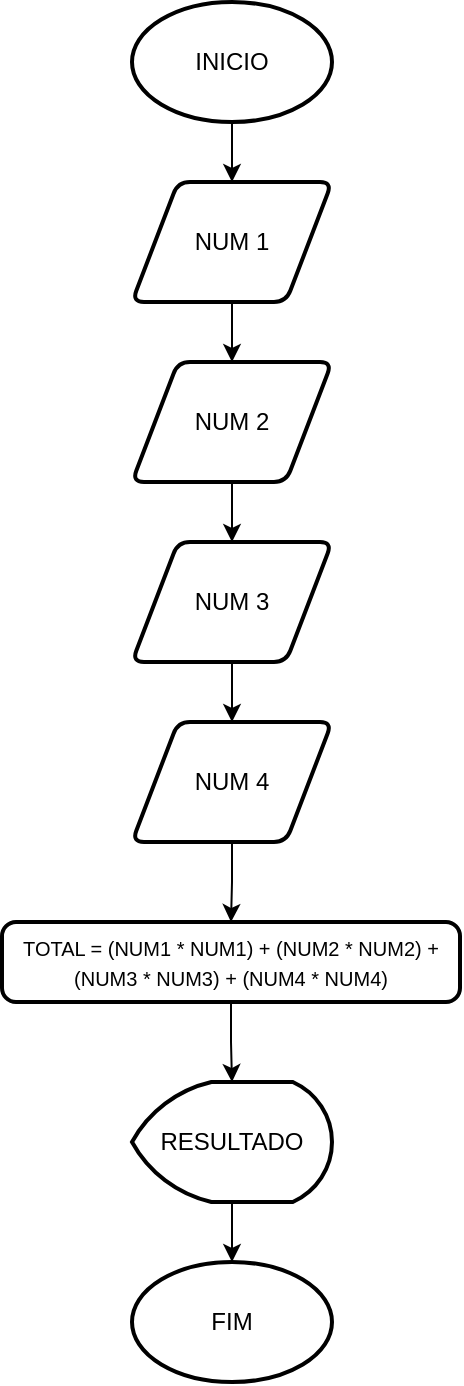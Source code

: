 <mxfile version="26.0.10">
  <diagram name="Page-1" id="nwuoB_z_jj8ipdjm6UsE">
    <mxGraphModel dx="1050" dy="557" grid="1" gridSize="10" guides="1" tooltips="1" connect="1" arrows="1" fold="1" page="1" pageScale="1" pageWidth="827" pageHeight="1169" math="0" shadow="0">
      <root>
        <mxCell id="0" />
        <mxCell id="1" parent="0" />
        <mxCell id="Ej2dz7_klrV6oIsPlSR1-1" value="FIM" style="strokeWidth=2;html=1;shape=mxgraph.flowchart.start_1;whiteSpace=wrap;" vertex="1" parent="1">
          <mxGeometry x="364" y="660" width="100" height="60" as="geometry" />
        </mxCell>
        <mxCell id="Ej2dz7_klrV6oIsPlSR1-8" value="" style="edgeStyle=orthogonalEdgeStyle;rounded=0;orthogonalLoop=1;jettySize=auto;html=1;" edge="1" parent="1" source="Ej2dz7_klrV6oIsPlSR1-2" target="Ej2dz7_klrV6oIsPlSR1-3">
          <mxGeometry relative="1" as="geometry" />
        </mxCell>
        <mxCell id="Ej2dz7_klrV6oIsPlSR1-2" value="INICIO" style="strokeWidth=2;html=1;shape=mxgraph.flowchart.start_1;whiteSpace=wrap;" vertex="1" parent="1">
          <mxGeometry x="364" y="30" width="100" height="60" as="geometry" />
        </mxCell>
        <mxCell id="Ej2dz7_klrV6oIsPlSR1-9" value="" style="edgeStyle=orthogonalEdgeStyle;rounded=0;orthogonalLoop=1;jettySize=auto;html=1;" edge="1" parent="1" source="Ej2dz7_klrV6oIsPlSR1-3" target="Ej2dz7_klrV6oIsPlSR1-4">
          <mxGeometry relative="1" as="geometry" />
        </mxCell>
        <mxCell id="Ej2dz7_klrV6oIsPlSR1-3" value="NUM 1" style="shape=parallelogram;html=1;strokeWidth=2;perimeter=parallelogramPerimeter;whiteSpace=wrap;rounded=1;arcSize=12;size=0.23;" vertex="1" parent="1">
          <mxGeometry x="364" y="120" width="100" height="60" as="geometry" />
        </mxCell>
        <mxCell id="Ej2dz7_klrV6oIsPlSR1-10" value="" style="edgeStyle=orthogonalEdgeStyle;rounded=0;orthogonalLoop=1;jettySize=auto;html=1;" edge="1" parent="1" source="Ej2dz7_klrV6oIsPlSR1-4" target="Ej2dz7_klrV6oIsPlSR1-5">
          <mxGeometry relative="1" as="geometry" />
        </mxCell>
        <mxCell id="Ej2dz7_klrV6oIsPlSR1-4" value="NUM 2" style="shape=parallelogram;html=1;strokeWidth=2;perimeter=parallelogramPerimeter;whiteSpace=wrap;rounded=1;arcSize=12;size=0.23;" vertex="1" parent="1">
          <mxGeometry x="364" y="210" width="100" height="60" as="geometry" />
        </mxCell>
        <mxCell id="Ej2dz7_klrV6oIsPlSR1-11" value="" style="edgeStyle=orthogonalEdgeStyle;rounded=0;orthogonalLoop=1;jettySize=auto;html=1;" edge="1" parent="1" source="Ej2dz7_klrV6oIsPlSR1-5" target="Ej2dz7_klrV6oIsPlSR1-6">
          <mxGeometry relative="1" as="geometry" />
        </mxCell>
        <mxCell id="Ej2dz7_klrV6oIsPlSR1-5" value="NUM 3" style="shape=parallelogram;html=1;strokeWidth=2;perimeter=parallelogramPerimeter;whiteSpace=wrap;rounded=1;arcSize=12;size=0.23;" vertex="1" parent="1">
          <mxGeometry x="364" y="300" width="100" height="60" as="geometry" />
        </mxCell>
        <mxCell id="Ej2dz7_klrV6oIsPlSR1-14" value="" style="edgeStyle=orthogonalEdgeStyle;rounded=0;orthogonalLoop=1;jettySize=auto;html=1;" edge="1" parent="1" source="Ej2dz7_klrV6oIsPlSR1-6" target="Ej2dz7_klrV6oIsPlSR1-12">
          <mxGeometry relative="1" as="geometry" />
        </mxCell>
        <mxCell id="Ej2dz7_klrV6oIsPlSR1-6" value="NUM 4" style="shape=parallelogram;html=1;strokeWidth=2;perimeter=parallelogramPerimeter;whiteSpace=wrap;rounded=1;arcSize=12;size=0.23;" vertex="1" parent="1">
          <mxGeometry x="364" y="390" width="100" height="60" as="geometry" />
        </mxCell>
        <mxCell id="Ej2dz7_klrV6oIsPlSR1-15" value="" style="edgeStyle=orthogonalEdgeStyle;rounded=0;orthogonalLoop=1;jettySize=auto;html=1;" edge="1" parent="1" source="Ej2dz7_klrV6oIsPlSR1-12" target="Ej2dz7_klrV6oIsPlSR1-13">
          <mxGeometry relative="1" as="geometry" />
        </mxCell>
        <mxCell id="Ej2dz7_klrV6oIsPlSR1-12" value="&lt;font style=&quot;font-size: 10px;&quot;&gt;TOTAL = (NUM1 * NUM1) + (NUM2 * NUM2) + (NUM3 * NUM3) + (NUM4 * NUM4)&lt;/font&gt;" style="rounded=1;whiteSpace=wrap;html=1;absoluteArcSize=1;arcSize=14;strokeWidth=2;" vertex="1" parent="1">
          <mxGeometry x="299" y="490" width="229" height="40" as="geometry" />
        </mxCell>
        <mxCell id="Ej2dz7_klrV6oIsPlSR1-16" value="" style="edgeStyle=orthogonalEdgeStyle;rounded=0;orthogonalLoop=1;jettySize=auto;html=1;" edge="1" parent="1" source="Ej2dz7_klrV6oIsPlSR1-13" target="Ej2dz7_klrV6oIsPlSR1-1">
          <mxGeometry relative="1" as="geometry" />
        </mxCell>
        <mxCell id="Ej2dz7_klrV6oIsPlSR1-13" value="RESULTADO" style="strokeWidth=2;html=1;shape=mxgraph.flowchart.display;whiteSpace=wrap;" vertex="1" parent="1">
          <mxGeometry x="364" y="570" width="100" height="60" as="geometry" />
        </mxCell>
      </root>
    </mxGraphModel>
  </diagram>
</mxfile>
